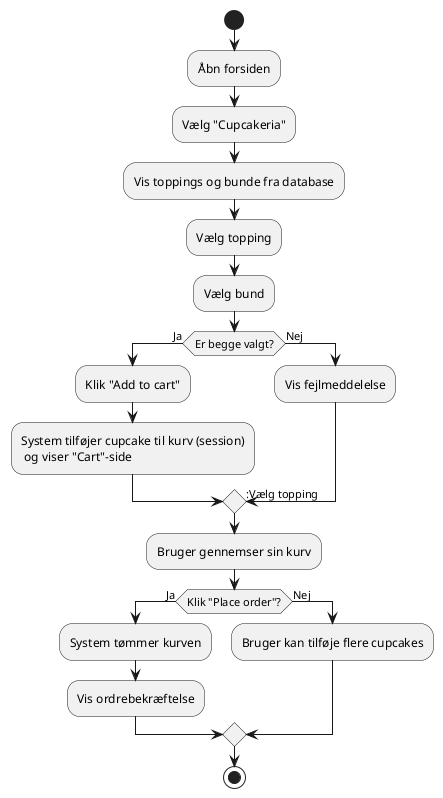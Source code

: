 @startuml
start

:Åbn forsiden;
:Vælg "Cupcakeria";

:Vis toppings og bunde fra database;

:Vælg topping;
:Vælg bund;

if (Er begge valgt?) then (Ja)
  :Klik "Add to cart";
  :System tilføjer cupcake til kurv (session)
   og viser "Cart"-side;
else (Nej)
  :Vis fejlmeddelelse;
  -> :Vælg topping;
endif

:Bruger gennemser sin kurv;

if (Klik "Place order"?) then (Ja)
  :System tømmer kurven;
  :Vis ordrebekræftelse;
else (Nej)
  :Bruger kan tilføje flere cupcakes;
endif

stop
@enduml